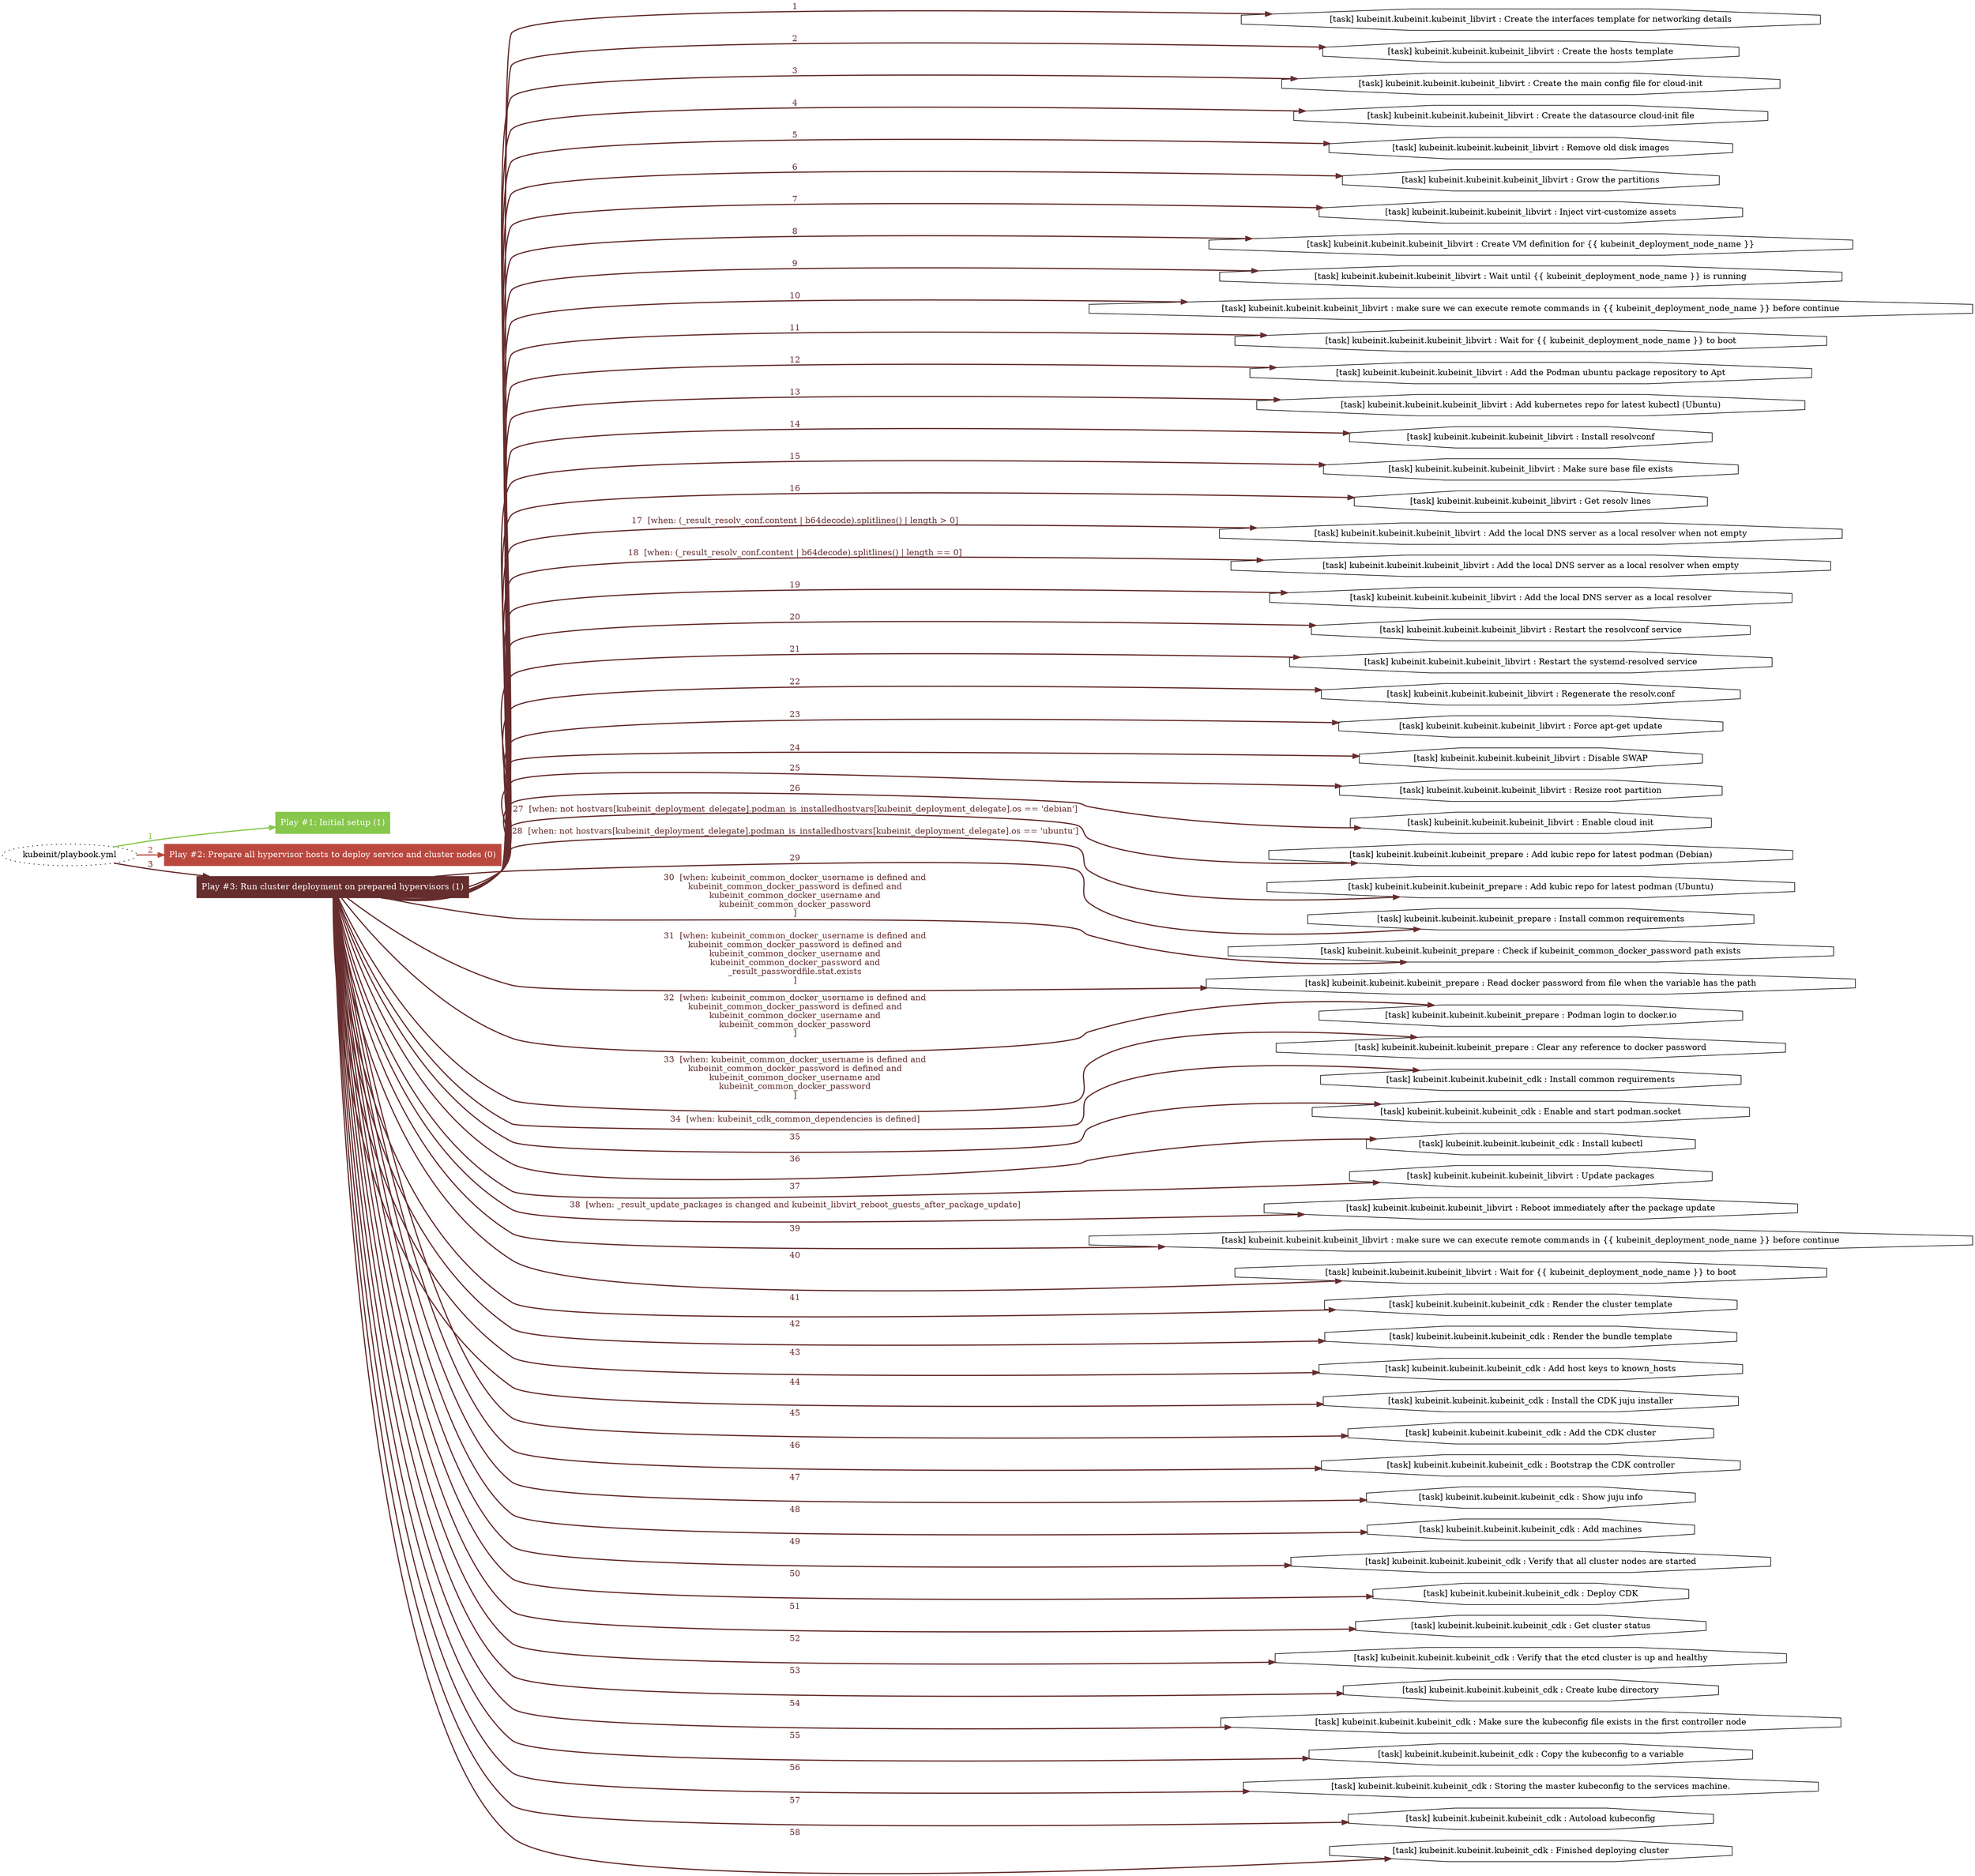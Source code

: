 digraph "kubeinit/playbook.yml "{
	graph [concentrate=true ordering=in rankdir=LR ratio=fill]
	edge [esep=5 sep=10]
	"kubeinit/playbook.yml" [id=root_node style=dotted]
	subgraph "Play #1: Initial setup (1) "{
		"Play #1: Initial setup (1)" [color="#87c74c" fontcolor="#ffffff" id="play_b5d0898c-e7cc-4858-9d9c-b7f90469c3f2" shape=box style=filled tooltip=localhost]
		"kubeinit/playbook.yml" -> "Play #1: Initial setup (1)" [label=1 color="#87c74c" fontcolor="#87c74c" id="edge_1799d792-8dc8-44d2-85b0-5c25d0e112c1" style=bold]
	}
	subgraph "Play #2: Prepare all hypervisor hosts to deploy service and cluster nodes (0) "{
		"Play #2: Prepare all hypervisor hosts to deploy service and cluster nodes (0)" [color="#ba483f" fontcolor="#ffffff" id="play_24b9ee26-45f0-49cd-8ce6-a579bd606d8e" shape=box style=filled tooltip=""]
		"kubeinit/playbook.yml" -> "Play #2: Prepare all hypervisor hosts to deploy service and cluster nodes (0)" [label=2 color="#ba483f" fontcolor="#ba483f" id="edge_70d9c806-857b-49be-99aa-a941bd217a1a" style=bold]
	}
	subgraph "Play #3: Run cluster deployment on prepared hypervisors (1) "{
		"Play #3: Run cluster deployment on prepared hypervisors (1)" [color="#662d2e" fontcolor="#ffffff" id="play_b2bf726d-48df-4d66-aacf-8562836ab0b1" shape=box style=filled tooltip=localhost]
		"kubeinit/playbook.yml" -> "Play #3: Run cluster deployment on prepared hypervisors (1)" [label=3 color="#662d2e" fontcolor="#662d2e" id="edge_34ab6883-b0cd-48ae-8e64-e06195ff6969" style=bold]
		"task_c88ba477-5db6-49fd-bba5-abd467bbb2d5" [label="[task] kubeinit.kubeinit.kubeinit_libvirt : Create the interfaces template for networking details" id="task_c88ba477-5db6-49fd-bba5-abd467bbb2d5" shape=octagon tooltip="[task] kubeinit.kubeinit.kubeinit_libvirt : Create the interfaces template for networking details"]
		"Play #3: Run cluster deployment on prepared hypervisors (1)" -> "task_c88ba477-5db6-49fd-bba5-abd467bbb2d5" [label=1 color="#662d2e" fontcolor="#662d2e" id="edge_ec5ec8c0-c9cb-453c-8b52-6bcb715cd990" style=bold]
		"task_c97a1c83-b2e1-4089-90cc-7c5a1deb856a" [label="[task] kubeinit.kubeinit.kubeinit_libvirt : Create the hosts template" id="task_c97a1c83-b2e1-4089-90cc-7c5a1deb856a" shape=octagon tooltip="[task] kubeinit.kubeinit.kubeinit_libvirt : Create the hosts template"]
		"Play #3: Run cluster deployment on prepared hypervisors (1)" -> "task_c97a1c83-b2e1-4089-90cc-7c5a1deb856a" [label=2 color="#662d2e" fontcolor="#662d2e" id="edge_432c5897-37d8-4f84-89a6-70e8b609bac2" style=bold]
		"task_c09078e1-c1be-442e-8ee9-416bc28d82c1" [label="[task] kubeinit.kubeinit.kubeinit_libvirt : Create the main config file for cloud-init" id="task_c09078e1-c1be-442e-8ee9-416bc28d82c1" shape=octagon tooltip="[task] kubeinit.kubeinit.kubeinit_libvirt : Create the main config file for cloud-init"]
		"Play #3: Run cluster deployment on prepared hypervisors (1)" -> "task_c09078e1-c1be-442e-8ee9-416bc28d82c1" [label=3 color="#662d2e" fontcolor="#662d2e" id="edge_89063369-0051-407b-9900-cd2a8d1b1bf7" style=bold]
		"task_c14f7196-7c8e-426c-a6d4-ed7b51676b57" [label="[task] kubeinit.kubeinit.kubeinit_libvirt : Create the datasource cloud-init file" id="task_c14f7196-7c8e-426c-a6d4-ed7b51676b57" shape=octagon tooltip="[task] kubeinit.kubeinit.kubeinit_libvirt : Create the datasource cloud-init file"]
		"Play #3: Run cluster deployment on prepared hypervisors (1)" -> "task_c14f7196-7c8e-426c-a6d4-ed7b51676b57" [label=4 color="#662d2e" fontcolor="#662d2e" id="edge_bba2978c-542b-4c90-9141-d600164c301e" style=bold]
		"task_23b186d3-0463-469b-8a46-7c8e64f4056d" [label="[task] kubeinit.kubeinit.kubeinit_libvirt : Remove old disk images" id="task_23b186d3-0463-469b-8a46-7c8e64f4056d" shape=octagon tooltip="[task] kubeinit.kubeinit.kubeinit_libvirt : Remove old disk images"]
		"Play #3: Run cluster deployment on prepared hypervisors (1)" -> "task_23b186d3-0463-469b-8a46-7c8e64f4056d" [label=5 color="#662d2e" fontcolor="#662d2e" id="edge_f6c59f71-c440-477a-8a23-780222010778" style=bold]
		"task_9f76a6db-6930-4291-8af6-992ae70b2d6f" [label="[task] kubeinit.kubeinit.kubeinit_libvirt : Grow the partitions" id="task_9f76a6db-6930-4291-8af6-992ae70b2d6f" shape=octagon tooltip="[task] kubeinit.kubeinit.kubeinit_libvirt : Grow the partitions"]
		"Play #3: Run cluster deployment on prepared hypervisors (1)" -> "task_9f76a6db-6930-4291-8af6-992ae70b2d6f" [label=6 color="#662d2e" fontcolor="#662d2e" id="edge_62a96884-1d92-4727-a4c5-95714ece341d" style=bold]
		"task_a3d20dde-64ef-47e3-a55e-0e8e64cdcfb5" [label="[task] kubeinit.kubeinit.kubeinit_libvirt : Inject virt-customize assets" id="task_a3d20dde-64ef-47e3-a55e-0e8e64cdcfb5" shape=octagon tooltip="[task] kubeinit.kubeinit.kubeinit_libvirt : Inject virt-customize assets"]
		"Play #3: Run cluster deployment on prepared hypervisors (1)" -> "task_a3d20dde-64ef-47e3-a55e-0e8e64cdcfb5" [label=7 color="#662d2e" fontcolor="#662d2e" id="edge_a7052429-a75f-4b8c-88f8-4442c7188d34" style=bold]
		"task_2626dbfa-7920-4e3c-9ef9-3873a41989f4" [label="[task] kubeinit.kubeinit.kubeinit_libvirt : Create VM definition for {{ kubeinit_deployment_node_name }}" id="task_2626dbfa-7920-4e3c-9ef9-3873a41989f4" shape=octagon tooltip="[task] kubeinit.kubeinit.kubeinit_libvirt : Create VM definition for {{ kubeinit_deployment_node_name }}"]
		"Play #3: Run cluster deployment on prepared hypervisors (1)" -> "task_2626dbfa-7920-4e3c-9ef9-3873a41989f4" [label=8 color="#662d2e" fontcolor="#662d2e" id="edge_6d9eac79-f7b2-4d9f-991c-d0b67c40b36f" style=bold]
		"task_c6fe8e4c-7ee4-4802-a9fc-ccdf4a7de046" [label="[task] kubeinit.kubeinit.kubeinit_libvirt : Wait until {{ kubeinit_deployment_node_name }} is running" id="task_c6fe8e4c-7ee4-4802-a9fc-ccdf4a7de046" shape=octagon tooltip="[task] kubeinit.kubeinit.kubeinit_libvirt : Wait until {{ kubeinit_deployment_node_name }} is running"]
		"Play #3: Run cluster deployment on prepared hypervisors (1)" -> "task_c6fe8e4c-7ee4-4802-a9fc-ccdf4a7de046" [label=9 color="#662d2e" fontcolor="#662d2e" id="edge_b6cd1694-bdc0-420a-86a7-bb93df2d628b" style=bold]
		"task_40c74ab0-9096-4aa8-b900-90d229097b00" [label="[task] kubeinit.kubeinit.kubeinit_libvirt : make sure we can execute remote commands in {{ kubeinit_deployment_node_name }} before continue" id="task_40c74ab0-9096-4aa8-b900-90d229097b00" shape=octagon tooltip="[task] kubeinit.kubeinit.kubeinit_libvirt : make sure we can execute remote commands in {{ kubeinit_deployment_node_name }} before continue"]
		"Play #3: Run cluster deployment on prepared hypervisors (1)" -> "task_40c74ab0-9096-4aa8-b900-90d229097b00" [label=10 color="#662d2e" fontcolor="#662d2e" id="edge_3d67bdc0-a8a4-46e1-adcc-1f927e7e9812" style=bold]
		"task_cdfd9df4-910f-47a5-8a28-7f898623204f" [label="[task] kubeinit.kubeinit.kubeinit_libvirt : Wait for {{ kubeinit_deployment_node_name }} to boot" id="task_cdfd9df4-910f-47a5-8a28-7f898623204f" shape=octagon tooltip="[task] kubeinit.kubeinit.kubeinit_libvirt : Wait for {{ kubeinit_deployment_node_name }} to boot"]
		"Play #3: Run cluster deployment on prepared hypervisors (1)" -> "task_cdfd9df4-910f-47a5-8a28-7f898623204f" [label=11 color="#662d2e" fontcolor="#662d2e" id="edge_749fc812-97a7-4c01-a21a-8e58a14bd182" style=bold]
		"task_ebdff508-7df5-4875-aba0-be0bbfe78025" [label="[task] kubeinit.kubeinit.kubeinit_libvirt : Add the Podman ubuntu package repository to Apt" id="task_ebdff508-7df5-4875-aba0-be0bbfe78025" shape=octagon tooltip="[task] kubeinit.kubeinit.kubeinit_libvirt : Add the Podman ubuntu package repository to Apt"]
		"Play #3: Run cluster deployment on prepared hypervisors (1)" -> "task_ebdff508-7df5-4875-aba0-be0bbfe78025" [label=12 color="#662d2e" fontcolor="#662d2e" id="edge_6195cbde-a037-44b1-869e-ed81133ce387" style=bold]
		"task_30642664-9bb1-4135-83b8-d755e9a87e8c" [label="[task] kubeinit.kubeinit.kubeinit_libvirt : Add kubernetes repo for latest kubectl (Ubuntu)" id="task_30642664-9bb1-4135-83b8-d755e9a87e8c" shape=octagon tooltip="[task] kubeinit.kubeinit.kubeinit_libvirt : Add kubernetes repo for latest kubectl (Ubuntu)"]
		"Play #3: Run cluster deployment on prepared hypervisors (1)" -> "task_30642664-9bb1-4135-83b8-d755e9a87e8c" [label=13 color="#662d2e" fontcolor="#662d2e" id="edge_ffb0ed1e-6221-4df3-9a9d-c915cb03c74f" style=bold]
		"task_9fad0653-ea54-4bf0-b0c4-fd2bc319d887" [label="[task] kubeinit.kubeinit.kubeinit_libvirt : Install resolvconf" id="task_9fad0653-ea54-4bf0-b0c4-fd2bc319d887" shape=octagon tooltip="[task] kubeinit.kubeinit.kubeinit_libvirt : Install resolvconf"]
		"Play #3: Run cluster deployment on prepared hypervisors (1)" -> "task_9fad0653-ea54-4bf0-b0c4-fd2bc319d887" [label=14 color="#662d2e" fontcolor="#662d2e" id="edge_b63104ce-fea0-4810-ad74-57371ecea9d9" style=bold]
		"task_d44bd493-19c5-44c2-bfb0-8c3adb8082cc" [label="[task] kubeinit.kubeinit.kubeinit_libvirt : Make sure base file exists" id="task_d44bd493-19c5-44c2-bfb0-8c3adb8082cc" shape=octagon tooltip="[task] kubeinit.kubeinit.kubeinit_libvirt : Make sure base file exists"]
		"Play #3: Run cluster deployment on prepared hypervisors (1)" -> "task_d44bd493-19c5-44c2-bfb0-8c3adb8082cc" [label=15 color="#662d2e" fontcolor="#662d2e" id="edge_ecfe694c-48b9-4a24-8628-b344daebd374" style=bold]
		"task_0f814596-e213-495a-971f-263245df7ac1" [label="[task] kubeinit.kubeinit.kubeinit_libvirt : Get resolv lines" id="task_0f814596-e213-495a-971f-263245df7ac1" shape=octagon tooltip="[task] kubeinit.kubeinit.kubeinit_libvirt : Get resolv lines"]
		"Play #3: Run cluster deployment on prepared hypervisors (1)" -> "task_0f814596-e213-495a-971f-263245df7ac1" [label=16 color="#662d2e" fontcolor="#662d2e" id="edge_39f0b2fd-8274-48e8-be11-e5371377e7a9" style=bold]
		"task_1f3ea2cf-16c7-40c0-afd9-82a2c96b6a4a" [label="[task] kubeinit.kubeinit.kubeinit_libvirt : Add the local DNS server as a local resolver when not empty" id="task_1f3ea2cf-16c7-40c0-afd9-82a2c96b6a4a" shape=octagon tooltip="[task] kubeinit.kubeinit.kubeinit_libvirt : Add the local DNS server as a local resolver when not empty"]
		"Play #3: Run cluster deployment on prepared hypervisors (1)" -> "task_1f3ea2cf-16c7-40c0-afd9-82a2c96b6a4a" [label="17  [when: (_result_resolv_conf.content | b64decode).splitlines() | length > 0]" color="#662d2e" fontcolor="#662d2e" id="edge_034b10eb-ac42-4a1b-abfa-961401b6e7aa" style=bold]
		"task_32d15a15-663d-4294-b7b4-1a9da8d72ef9" [label="[task] kubeinit.kubeinit.kubeinit_libvirt : Add the local DNS server as a local resolver when empty" id="task_32d15a15-663d-4294-b7b4-1a9da8d72ef9" shape=octagon tooltip="[task] kubeinit.kubeinit.kubeinit_libvirt : Add the local DNS server as a local resolver when empty"]
		"Play #3: Run cluster deployment on prepared hypervisors (1)" -> "task_32d15a15-663d-4294-b7b4-1a9da8d72ef9" [label="18  [when: (_result_resolv_conf.content | b64decode).splitlines() | length == 0]" color="#662d2e" fontcolor="#662d2e" id="edge_4313ea87-6949-4583-b870-c325938ed5a6" style=bold]
		"task_0b8a1c22-a343-4c8e-86ba-268043aeb0ea" [label="[task] kubeinit.kubeinit.kubeinit_libvirt : Add the local DNS server as a local resolver" id="task_0b8a1c22-a343-4c8e-86ba-268043aeb0ea" shape=octagon tooltip="[task] kubeinit.kubeinit.kubeinit_libvirt : Add the local DNS server as a local resolver"]
		"Play #3: Run cluster deployment on prepared hypervisors (1)" -> "task_0b8a1c22-a343-4c8e-86ba-268043aeb0ea" [label=19 color="#662d2e" fontcolor="#662d2e" id="edge_24f3c063-5aa5-49c3-b9ef-ad8b8c36d12a" style=bold]
		"task_5733584c-5bc6-4d0c-8d2f-c04e3fe79b8b" [label="[task] kubeinit.kubeinit.kubeinit_libvirt : Restart the resolvconf service" id="task_5733584c-5bc6-4d0c-8d2f-c04e3fe79b8b" shape=octagon tooltip="[task] kubeinit.kubeinit.kubeinit_libvirt : Restart the resolvconf service"]
		"Play #3: Run cluster deployment on prepared hypervisors (1)" -> "task_5733584c-5bc6-4d0c-8d2f-c04e3fe79b8b" [label=20 color="#662d2e" fontcolor="#662d2e" id="edge_e3cb370f-5e31-4e75-b634-7616ef572f23" style=bold]
		"task_ee434413-9fc7-4e0f-8c36-322ed67f42dd" [label="[task] kubeinit.kubeinit.kubeinit_libvirt : Restart the systemd-resolved service" id="task_ee434413-9fc7-4e0f-8c36-322ed67f42dd" shape=octagon tooltip="[task] kubeinit.kubeinit.kubeinit_libvirt : Restart the systemd-resolved service"]
		"Play #3: Run cluster deployment on prepared hypervisors (1)" -> "task_ee434413-9fc7-4e0f-8c36-322ed67f42dd" [label=21 color="#662d2e" fontcolor="#662d2e" id="edge_494a5746-0e83-4e87-9bec-af4129ab8955" style=bold]
		"task_ab305200-61c4-4f5d-9298-72d6ac42ddde" [label="[task] kubeinit.kubeinit.kubeinit_libvirt : Regenerate the resolv.conf" id="task_ab305200-61c4-4f5d-9298-72d6ac42ddde" shape=octagon tooltip="[task] kubeinit.kubeinit.kubeinit_libvirt : Regenerate the resolv.conf"]
		"Play #3: Run cluster deployment on prepared hypervisors (1)" -> "task_ab305200-61c4-4f5d-9298-72d6ac42ddde" [label=22 color="#662d2e" fontcolor="#662d2e" id="edge_948adcef-aa35-4cd6-a9bd-44efff040316" style=bold]
		"task_2f5ce868-088a-4f0f-858e-2bead166de3e" [label="[task] kubeinit.kubeinit.kubeinit_libvirt : Force apt-get update" id="task_2f5ce868-088a-4f0f-858e-2bead166de3e" shape=octagon tooltip="[task] kubeinit.kubeinit.kubeinit_libvirt : Force apt-get update"]
		"Play #3: Run cluster deployment on prepared hypervisors (1)" -> "task_2f5ce868-088a-4f0f-858e-2bead166de3e" [label=23 color="#662d2e" fontcolor="#662d2e" id="edge_fd624777-7f51-4d48-99c7-8352f6f89c3b" style=bold]
		"task_7f998cbd-2a4a-4abd-9331-e07bd81fa771" [label="[task] kubeinit.kubeinit.kubeinit_libvirt : Disable SWAP" id="task_7f998cbd-2a4a-4abd-9331-e07bd81fa771" shape=octagon tooltip="[task] kubeinit.kubeinit.kubeinit_libvirt : Disable SWAP"]
		"Play #3: Run cluster deployment on prepared hypervisors (1)" -> "task_7f998cbd-2a4a-4abd-9331-e07bd81fa771" [label=24 color="#662d2e" fontcolor="#662d2e" id="edge_eabb6f9c-6a43-4f2d-acd5-0ff6e8850f69" style=bold]
		"task_89b7d289-a8f2-458b-9f72-2a108db9052e" [label="[task] kubeinit.kubeinit.kubeinit_libvirt : Resize root partition" id="task_89b7d289-a8f2-458b-9f72-2a108db9052e" shape=octagon tooltip="[task] kubeinit.kubeinit.kubeinit_libvirt : Resize root partition"]
		"Play #3: Run cluster deployment on prepared hypervisors (1)" -> "task_89b7d289-a8f2-458b-9f72-2a108db9052e" [label=25 color="#662d2e" fontcolor="#662d2e" id="edge_2aae0a9f-8f59-4a0c-8b8c-b8221e0fde89" style=bold]
		"task_d6d229bf-522d-473b-baa9-ffdedffeec0d" [label="[task] kubeinit.kubeinit.kubeinit_libvirt : Enable cloud init" id="task_d6d229bf-522d-473b-baa9-ffdedffeec0d" shape=octagon tooltip="[task] kubeinit.kubeinit.kubeinit_libvirt : Enable cloud init"]
		"Play #3: Run cluster deployment on prepared hypervisors (1)" -> "task_d6d229bf-522d-473b-baa9-ffdedffeec0d" [label=26 color="#662d2e" fontcolor="#662d2e" id="edge_3ea3b720-fe8b-4e25-ac10-ff87aeeec91a" style=bold]
		"task_bbb09578-1234-45f3-b611-ea7ac861aac9" [label="[task] kubeinit.kubeinit.kubeinit_prepare : Add kubic repo for latest podman (Debian)" id="task_bbb09578-1234-45f3-b611-ea7ac861aac9" shape=octagon tooltip="[task] kubeinit.kubeinit.kubeinit_prepare : Add kubic repo for latest podman (Debian)"]
		"Play #3: Run cluster deployment on prepared hypervisors (1)" -> "task_bbb09578-1234-45f3-b611-ea7ac861aac9" [label="27  [when: not hostvars[kubeinit_deployment_delegate].podman_is_installedhostvars[kubeinit_deployment_delegate].os == 'debian']" color="#662d2e" fontcolor="#662d2e" id="edge_b5b7ebc1-9496-4a83-93e8-2595c73023dc" style=bold]
		"task_e2979533-be0a-46bd-a68d-9a4a8f28ab3b" [label="[task] kubeinit.kubeinit.kubeinit_prepare : Add kubic repo for latest podman (Ubuntu)" id="task_e2979533-be0a-46bd-a68d-9a4a8f28ab3b" shape=octagon tooltip="[task] kubeinit.kubeinit.kubeinit_prepare : Add kubic repo for latest podman (Ubuntu)"]
		"Play #3: Run cluster deployment on prepared hypervisors (1)" -> "task_e2979533-be0a-46bd-a68d-9a4a8f28ab3b" [label="28  [when: not hostvars[kubeinit_deployment_delegate].podman_is_installedhostvars[kubeinit_deployment_delegate].os == 'ubuntu']" color="#662d2e" fontcolor="#662d2e" id="edge_b54a62c7-cd60-486b-aa0c-58b959c6f0bf" style=bold]
		"task_effd2ce4-edb2-41db-8d53-e86ecaa2a42b" [label="[task] kubeinit.kubeinit.kubeinit_prepare : Install common requirements" id="task_effd2ce4-edb2-41db-8d53-e86ecaa2a42b" shape=octagon tooltip="[task] kubeinit.kubeinit.kubeinit_prepare : Install common requirements"]
		"Play #3: Run cluster deployment on prepared hypervisors (1)" -> "task_effd2ce4-edb2-41db-8d53-e86ecaa2a42b" [label=29 color="#662d2e" fontcolor="#662d2e" id="edge_317341f1-80c6-4832-8276-fea61a8be918" style=bold]
		"task_4306ee0c-9c99-49ed-809a-5beb10f232c9" [label="[task] kubeinit.kubeinit.kubeinit_prepare : Check if kubeinit_common_docker_password path exists" id="task_4306ee0c-9c99-49ed-809a-5beb10f232c9" shape=octagon tooltip="[task] kubeinit.kubeinit.kubeinit_prepare : Check if kubeinit_common_docker_password path exists"]
		"Play #3: Run cluster deployment on prepared hypervisors (1)" -> "task_4306ee0c-9c99-49ed-809a-5beb10f232c9" [label="30  [when: kubeinit_common_docker_username is defined and
kubeinit_common_docker_password is defined and
kubeinit_common_docker_username and
kubeinit_common_docker_password
]" color="#662d2e" fontcolor="#662d2e" id="edge_52ea5f29-6a7b-47fd-a48d-564cf8bf2263" style=bold]
		"task_c894b882-8ce0-4c2e-91d8-6af7350751df" [label="[task] kubeinit.kubeinit.kubeinit_prepare : Read docker password from file when the variable has the path" id="task_c894b882-8ce0-4c2e-91d8-6af7350751df" shape=octagon tooltip="[task] kubeinit.kubeinit.kubeinit_prepare : Read docker password from file when the variable has the path"]
		"Play #3: Run cluster deployment on prepared hypervisors (1)" -> "task_c894b882-8ce0-4c2e-91d8-6af7350751df" [label="31  [when: kubeinit_common_docker_username is defined and
kubeinit_common_docker_password is defined and
kubeinit_common_docker_username and
kubeinit_common_docker_password and
_result_passwordfile.stat.exists
]" color="#662d2e" fontcolor="#662d2e" id="edge_94eeb5ef-496a-484a-87b8-eb80fd125544" style=bold]
		"task_7d81d5c7-27e5-4e42-8d1b-9e9e2343523a" [label="[task] kubeinit.kubeinit.kubeinit_prepare : Podman login to docker.io" id="task_7d81d5c7-27e5-4e42-8d1b-9e9e2343523a" shape=octagon tooltip="[task] kubeinit.kubeinit.kubeinit_prepare : Podman login to docker.io"]
		"Play #3: Run cluster deployment on prepared hypervisors (1)" -> "task_7d81d5c7-27e5-4e42-8d1b-9e9e2343523a" [label="32  [when: kubeinit_common_docker_username is defined and
kubeinit_common_docker_password is defined and
kubeinit_common_docker_username and
kubeinit_common_docker_password
]" color="#662d2e" fontcolor="#662d2e" id="edge_70ffd3d5-d05a-44b1-967e-9961b5a9b390" style=bold]
		"task_18a4099c-2280-4dfc-abfa-f46ff8d6f91c" [label="[task] kubeinit.kubeinit.kubeinit_prepare : Clear any reference to docker password" id="task_18a4099c-2280-4dfc-abfa-f46ff8d6f91c" shape=octagon tooltip="[task] kubeinit.kubeinit.kubeinit_prepare : Clear any reference to docker password"]
		"Play #3: Run cluster deployment on prepared hypervisors (1)" -> "task_18a4099c-2280-4dfc-abfa-f46ff8d6f91c" [label="33  [when: kubeinit_common_docker_username is defined and
kubeinit_common_docker_password is defined and
kubeinit_common_docker_username and
kubeinit_common_docker_password
]" color="#662d2e" fontcolor="#662d2e" id="edge_0a9bee35-8d22-4fae-90c9-5739f2c2083e" style=bold]
		"task_572198d6-a135-4829-917a-1b6f676b141a" [label="[task] kubeinit.kubeinit.kubeinit_cdk : Install common requirements" id="task_572198d6-a135-4829-917a-1b6f676b141a" shape=octagon tooltip="[task] kubeinit.kubeinit.kubeinit_cdk : Install common requirements"]
		"Play #3: Run cluster deployment on prepared hypervisors (1)" -> "task_572198d6-a135-4829-917a-1b6f676b141a" [label="34  [when: kubeinit_cdk_common_dependencies is defined]" color="#662d2e" fontcolor="#662d2e" id="edge_0f0e2a37-f7f7-42be-8fec-42bd457b8864" style=bold]
		"task_76281728-542a-4d28-a3f5-a56ab3c21e33" [label="[task] kubeinit.kubeinit.kubeinit_cdk : Enable and start podman.socket" id="task_76281728-542a-4d28-a3f5-a56ab3c21e33" shape=octagon tooltip="[task] kubeinit.kubeinit.kubeinit_cdk : Enable and start podman.socket"]
		"Play #3: Run cluster deployment on prepared hypervisors (1)" -> "task_76281728-542a-4d28-a3f5-a56ab3c21e33" [label=35 color="#662d2e" fontcolor="#662d2e" id="edge_9fdc09d2-47ea-42a8-95d0-83b1702c81f2" style=bold]
		"task_d692aa0d-103b-4530-8935-ceea615c71cc" [label="[task] kubeinit.kubeinit.kubeinit_cdk : Install kubectl" id="task_d692aa0d-103b-4530-8935-ceea615c71cc" shape=octagon tooltip="[task] kubeinit.kubeinit.kubeinit_cdk : Install kubectl"]
		"Play #3: Run cluster deployment on prepared hypervisors (1)" -> "task_d692aa0d-103b-4530-8935-ceea615c71cc" [label=36 color="#662d2e" fontcolor="#662d2e" id="edge_e5d86db2-0d76-4014-a431-838b6890f7d9" style=bold]
		"task_4df7268a-6d9e-4bf4-a143-05c5b5723429" [label="[task] kubeinit.kubeinit.kubeinit_libvirt : Update packages" id="task_4df7268a-6d9e-4bf4-a143-05c5b5723429" shape=octagon tooltip="[task] kubeinit.kubeinit.kubeinit_libvirt : Update packages"]
		"Play #3: Run cluster deployment on prepared hypervisors (1)" -> "task_4df7268a-6d9e-4bf4-a143-05c5b5723429" [label=37 color="#662d2e" fontcolor="#662d2e" id="edge_cc783f50-2a29-4218-84be-d379a52effef" style=bold]
		"task_f7a9f110-f9ba-42e0-92b5-d5b76190abbf" [label="[task] kubeinit.kubeinit.kubeinit_libvirt : Reboot immediately after the package update" id="task_f7a9f110-f9ba-42e0-92b5-d5b76190abbf" shape=octagon tooltip="[task] kubeinit.kubeinit.kubeinit_libvirt : Reboot immediately after the package update"]
		"Play #3: Run cluster deployment on prepared hypervisors (1)" -> "task_f7a9f110-f9ba-42e0-92b5-d5b76190abbf" [label="38  [when: _result_update_packages is changed and kubeinit_libvirt_reboot_guests_after_package_update]" color="#662d2e" fontcolor="#662d2e" id="edge_65e795e2-2162-455c-8d5c-1cb8b7e88ad2" style=bold]
		"task_830cbc68-e2bd-4fe9-a499-7835b8cbe5a3" [label="[task] kubeinit.kubeinit.kubeinit_libvirt : make sure we can execute remote commands in {{ kubeinit_deployment_node_name }} before continue" id="task_830cbc68-e2bd-4fe9-a499-7835b8cbe5a3" shape=octagon tooltip="[task] kubeinit.kubeinit.kubeinit_libvirt : make sure we can execute remote commands in {{ kubeinit_deployment_node_name }} before continue"]
		"Play #3: Run cluster deployment on prepared hypervisors (1)" -> "task_830cbc68-e2bd-4fe9-a499-7835b8cbe5a3" [label=39 color="#662d2e" fontcolor="#662d2e" id="edge_3af67c0e-8c2d-4139-a304-34c270c37fce" style=bold]
		"task_365deb11-f384-4867-b916-8dcf4eb27717" [label="[task] kubeinit.kubeinit.kubeinit_libvirt : Wait for {{ kubeinit_deployment_node_name }} to boot" id="task_365deb11-f384-4867-b916-8dcf4eb27717" shape=octagon tooltip="[task] kubeinit.kubeinit.kubeinit_libvirt : Wait for {{ kubeinit_deployment_node_name }} to boot"]
		"Play #3: Run cluster deployment on prepared hypervisors (1)" -> "task_365deb11-f384-4867-b916-8dcf4eb27717" [label=40 color="#662d2e" fontcolor="#662d2e" id="edge_f9bbe91b-f312-48ab-9cec-26381d19759b" style=bold]
		"task_24dcdd29-0c94-46f4-9868-7be411b12259" [label="[task] kubeinit.kubeinit.kubeinit_cdk : Render the cluster template" id="task_24dcdd29-0c94-46f4-9868-7be411b12259" shape=octagon tooltip="[task] kubeinit.kubeinit.kubeinit_cdk : Render the cluster template"]
		"Play #3: Run cluster deployment on prepared hypervisors (1)" -> "task_24dcdd29-0c94-46f4-9868-7be411b12259" [label=41 color="#662d2e" fontcolor="#662d2e" id="edge_0426e91b-f3e2-4c9d-b8c1-f67ef907cb24" style=bold]
		"task_1e6c4efc-25bb-4f4a-91d4-588a27388e08" [label="[task] kubeinit.kubeinit.kubeinit_cdk : Render the bundle template" id="task_1e6c4efc-25bb-4f4a-91d4-588a27388e08" shape=octagon tooltip="[task] kubeinit.kubeinit.kubeinit_cdk : Render the bundle template"]
		"Play #3: Run cluster deployment on prepared hypervisors (1)" -> "task_1e6c4efc-25bb-4f4a-91d4-588a27388e08" [label=42 color="#662d2e" fontcolor="#662d2e" id="edge_ec62ddf3-31e1-49d9-a0cf-2ff7b3f1beab" style=bold]
		"task_8f7cf8b8-9da2-4e6a-9371-b787827e158f" [label="[task] kubeinit.kubeinit.kubeinit_cdk : Add host keys to known_hosts" id="task_8f7cf8b8-9da2-4e6a-9371-b787827e158f" shape=octagon tooltip="[task] kubeinit.kubeinit.kubeinit_cdk : Add host keys to known_hosts"]
		"Play #3: Run cluster deployment on prepared hypervisors (1)" -> "task_8f7cf8b8-9da2-4e6a-9371-b787827e158f" [label=43 color="#662d2e" fontcolor="#662d2e" id="edge_6afa7a53-42a6-4abb-8467-198261add64f" style=bold]
		"task_1b9d37ab-2ab6-4342-8084-c6b3b98b04e3" [label="[task] kubeinit.kubeinit.kubeinit_cdk : Install the CDK juju installer" id="task_1b9d37ab-2ab6-4342-8084-c6b3b98b04e3" shape=octagon tooltip="[task] kubeinit.kubeinit.kubeinit_cdk : Install the CDK juju installer"]
		"Play #3: Run cluster deployment on prepared hypervisors (1)" -> "task_1b9d37ab-2ab6-4342-8084-c6b3b98b04e3" [label=44 color="#662d2e" fontcolor="#662d2e" id="edge_5b347d31-d343-4b0f-9029-cdb095cd3df9" style=bold]
		"task_e7747dc7-b1d7-4c75-b079-c247783ad802" [label="[task] kubeinit.kubeinit.kubeinit_cdk : Add the CDK cluster" id="task_e7747dc7-b1d7-4c75-b079-c247783ad802" shape=octagon tooltip="[task] kubeinit.kubeinit.kubeinit_cdk : Add the CDK cluster"]
		"Play #3: Run cluster deployment on prepared hypervisors (1)" -> "task_e7747dc7-b1d7-4c75-b079-c247783ad802" [label=45 color="#662d2e" fontcolor="#662d2e" id="edge_203b9023-8cfb-4a9c-ba4e-a41b840e4de2" style=bold]
		"task_6c46c7d1-bc8c-4fa1-82a1-878205cf7290" [label="[task] kubeinit.kubeinit.kubeinit_cdk : Bootstrap the CDK controller" id="task_6c46c7d1-bc8c-4fa1-82a1-878205cf7290" shape=octagon tooltip="[task] kubeinit.kubeinit.kubeinit_cdk : Bootstrap the CDK controller"]
		"Play #3: Run cluster deployment on prepared hypervisors (1)" -> "task_6c46c7d1-bc8c-4fa1-82a1-878205cf7290" [label=46 color="#662d2e" fontcolor="#662d2e" id="edge_429de09e-73a0-4ccb-9cf7-1fd312c1cfdb" style=bold]
		"task_cb19d5ee-59b9-4446-8c16-977caf99b403" [label="[task] kubeinit.kubeinit.kubeinit_cdk : Show juju info" id="task_cb19d5ee-59b9-4446-8c16-977caf99b403" shape=octagon tooltip="[task] kubeinit.kubeinit.kubeinit_cdk : Show juju info"]
		"Play #3: Run cluster deployment on prepared hypervisors (1)" -> "task_cb19d5ee-59b9-4446-8c16-977caf99b403" [label=47 color="#662d2e" fontcolor="#662d2e" id="edge_d810671e-2563-4121-9918-42554222b24f" style=bold]
		"task_74af9409-a756-47bb-9ae7-f8f9f7da41f8" [label="[task] kubeinit.kubeinit.kubeinit_cdk : Add machines" id="task_74af9409-a756-47bb-9ae7-f8f9f7da41f8" shape=octagon tooltip="[task] kubeinit.kubeinit.kubeinit_cdk : Add machines"]
		"Play #3: Run cluster deployment on prepared hypervisors (1)" -> "task_74af9409-a756-47bb-9ae7-f8f9f7da41f8" [label=48 color="#662d2e" fontcolor="#662d2e" id="edge_d6092b06-5d72-47d4-b6ca-bfd98af24e02" style=bold]
		"task_b5563f2a-42a0-42e9-961e-02068a7bdaa4" [label="[task] kubeinit.kubeinit.kubeinit_cdk : Verify that all cluster nodes are started" id="task_b5563f2a-42a0-42e9-961e-02068a7bdaa4" shape=octagon tooltip="[task] kubeinit.kubeinit.kubeinit_cdk : Verify that all cluster nodes are started"]
		"Play #3: Run cluster deployment on prepared hypervisors (1)" -> "task_b5563f2a-42a0-42e9-961e-02068a7bdaa4" [label=49 color="#662d2e" fontcolor="#662d2e" id="edge_44544531-fcc4-48ff-b008-6c0a90925e89" style=bold]
		"task_cfa576fc-d802-412a-b00c-b4a486178734" [label="[task] kubeinit.kubeinit.kubeinit_cdk : Deploy CDK" id="task_cfa576fc-d802-412a-b00c-b4a486178734" shape=octagon tooltip="[task] kubeinit.kubeinit.kubeinit_cdk : Deploy CDK"]
		"Play #3: Run cluster deployment on prepared hypervisors (1)" -> "task_cfa576fc-d802-412a-b00c-b4a486178734" [label=50 color="#662d2e" fontcolor="#662d2e" id="edge_0bef30bb-01d9-4982-97a4-f293d6afe3f6" style=bold]
		"task_633c3d79-df65-4bdd-bf79-c0763fbca9b7" [label="[task] kubeinit.kubeinit.kubeinit_cdk : Get cluster status" id="task_633c3d79-df65-4bdd-bf79-c0763fbca9b7" shape=octagon tooltip="[task] kubeinit.kubeinit.kubeinit_cdk : Get cluster status"]
		"Play #3: Run cluster deployment on prepared hypervisors (1)" -> "task_633c3d79-df65-4bdd-bf79-c0763fbca9b7" [label=51 color="#662d2e" fontcolor="#662d2e" id="edge_ded6c4e5-8736-4f1b-9492-82d91c00a29f" style=bold]
		"task_1b6a0c05-83e6-4e2d-889d-c0febcb443bd" [label="[task] kubeinit.kubeinit.kubeinit_cdk : Verify that the etcd cluster is up and healthy" id="task_1b6a0c05-83e6-4e2d-889d-c0febcb443bd" shape=octagon tooltip="[task] kubeinit.kubeinit.kubeinit_cdk : Verify that the etcd cluster is up and healthy"]
		"Play #3: Run cluster deployment on prepared hypervisors (1)" -> "task_1b6a0c05-83e6-4e2d-889d-c0febcb443bd" [label=52 color="#662d2e" fontcolor="#662d2e" id="edge_7ae39e2a-23ab-427e-9993-6d8a6f4f29bd" style=bold]
		"task_de0cedfd-3493-441a-a450-9e30197cfb1f" [label="[task] kubeinit.kubeinit.kubeinit_cdk : Create kube directory" id="task_de0cedfd-3493-441a-a450-9e30197cfb1f" shape=octagon tooltip="[task] kubeinit.kubeinit.kubeinit_cdk : Create kube directory"]
		"Play #3: Run cluster deployment on prepared hypervisors (1)" -> "task_de0cedfd-3493-441a-a450-9e30197cfb1f" [label=53 color="#662d2e" fontcolor="#662d2e" id="edge_3e2fbd6d-cfa0-4ca2-8ce3-daf5b42c608a" style=bold]
		"task_ed681630-96a2-4c64-a8d2-85bab257c494" [label="[task] kubeinit.kubeinit.kubeinit_cdk : Make sure the kubeconfig file exists in the first controller node" id="task_ed681630-96a2-4c64-a8d2-85bab257c494" shape=octagon tooltip="[task] kubeinit.kubeinit.kubeinit_cdk : Make sure the kubeconfig file exists in the first controller node"]
		"Play #3: Run cluster deployment on prepared hypervisors (1)" -> "task_ed681630-96a2-4c64-a8d2-85bab257c494" [label=54 color="#662d2e" fontcolor="#662d2e" id="edge_7f5dd2a0-ab73-48c5-b29c-c4cc33aa357c" style=bold]
		"task_26819d3c-a26f-456c-a156-fc8b78b4b71e" [label="[task] kubeinit.kubeinit.kubeinit_cdk : Copy the kubeconfig to a variable" id="task_26819d3c-a26f-456c-a156-fc8b78b4b71e" shape=octagon tooltip="[task] kubeinit.kubeinit.kubeinit_cdk : Copy the kubeconfig to a variable"]
		"Play #3: Run cluster deployment on prepared hypervisors (1)" -> "task_26819d3c-a26f-456c-a156-fc8b78b4b71e" [label=55 color="#662d2e" fontcolor="#662d2e" id="edge_77e271b6-5c70-49d1-9a9e-9405f12c0489" style=bold]
		"task_879ca71f-be26-4587-ba21-91e9ab9666f8" [label="[task] kubeinit.kubeinit.kubeinit_cdk : Storing the master kubeconfig to the services machine." id="task_879ca71f-be26-4587-ba21-91e9ab9666f8" shape=octagon tooltip="[task] kubeinit.kubeinit.kubeinit_cdk : Storing the master kubeconfig to the services machine."]
		"Play #3: Run cluster deployment on prepared hypervisors (1)" -> "task_879ca71f-be26-4587-ba21-91e9ab9666f8" [label=56 color="#662d2e" fontcolor="#662d2e" id="edge_8ed1c8a5-4ce3-4082-9234-38b8ee3b20b7" style=bold]
		"task_d3f03c61-167e-4440-a127-8c83319b2f66" [label="[task] kubeinit.kubeinit.kubeinit_cdk : Autoload kubeconfig" id="task_d3f03c61-167e-4440-a127-8c83319b2f66" shape=octagon tooltip="[task] kubeinit.kubeinit.kubeinit_cdk : Autoload kubeconfig"]
		"Play #3: Run cluster deployment on prepared hypervisors (1)" -> "task_d3f03c61-167e-4440-a127-8c83319b2f66" [label=57 color="#662d2e" fontcolor="#662d2e" id="edge_e25d67d3-7057-49ea-96eb-6aec936e9ccd" style=bold]
		"task_5eb1a24c-0427-455a-9b24-1896c65c54ff" [label="[task] kubeinit.kubeinit.kubeinit_cdk : Finished deploying cluster" id="task_5eb1a24c-0427-455a-9b24-1896c65c54ff" shape=octagon tooltip="[task] kubeinit.kubeinit.kubeinit_cdk : Finished deploying cluster"]
		"Play #3: Run cluster deployment on prepared hypervisors (1)" -> "task_5eb1a24c-0427-455a-9b24-1896c65c54ff" [label=58 color="#662d2e" fontcolor="#662d2e" id="edge_4cf534d6-a52f-4a9d-a62a-f46d7750ebff" style=bold]
	}
}

